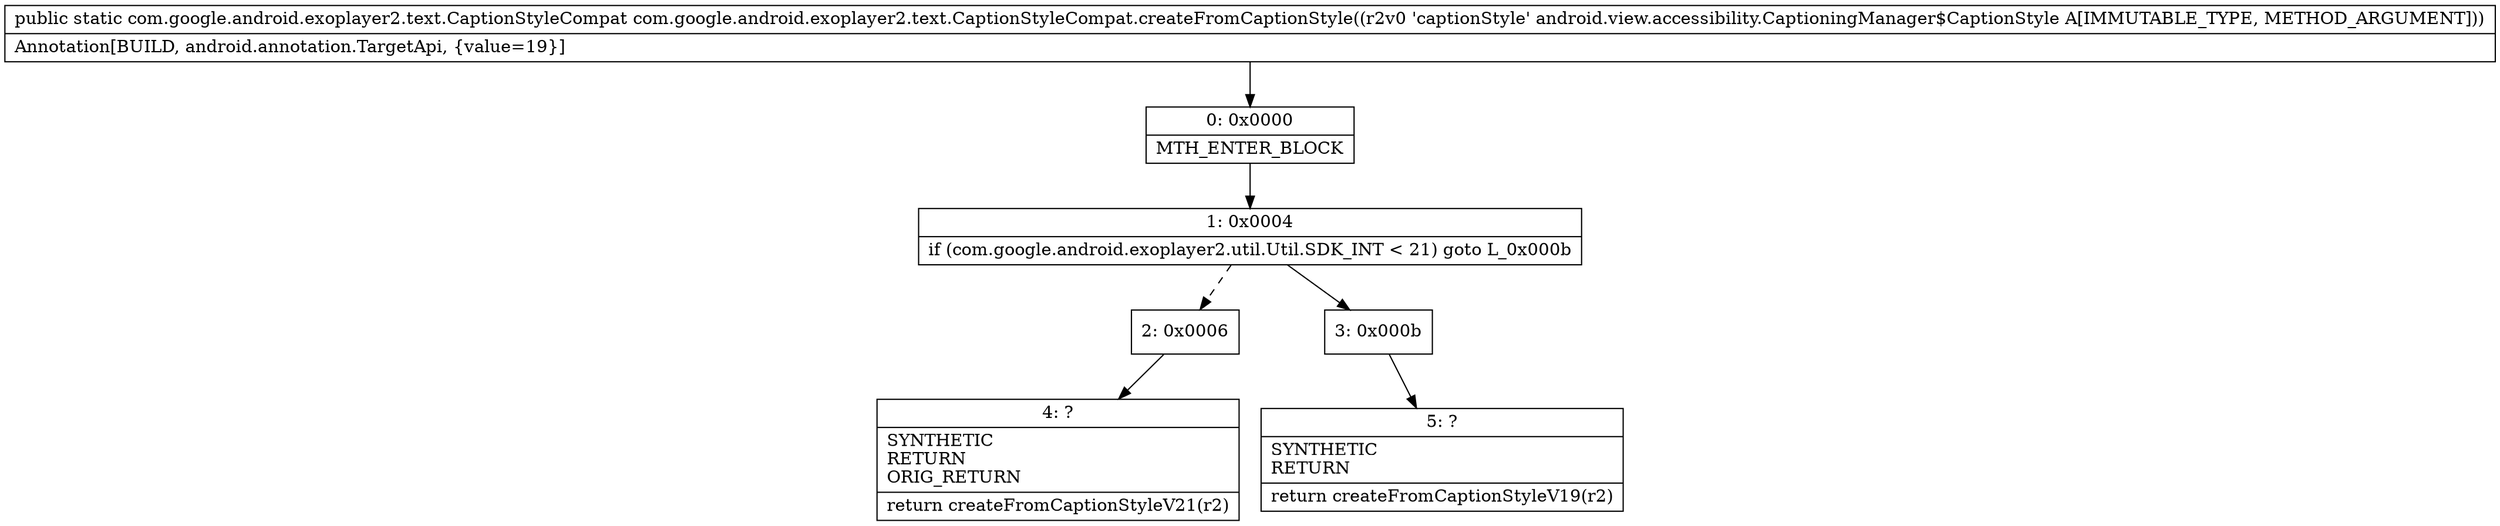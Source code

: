 digraph "CFG forcom.google.android.exoplayer2.text.CaptionStyleCompat.createFromCaptionStyle(Landroid\/view\/accessibility\/CaptioningManager$CaptionStyle;)Lcom\/google\/android\/exoplayer2\/text\/CaptionStyleCompat;" {
Node_0 [shape=record,label="{0\:\ 0x0000|MTH_ENTER_BLOCK\l}"];
Node_1 [shape=record,label="{1\:\ 0x0004|if (com.google.android.exoplayer2.util.Util.SDK_INT \< 21) goto L_0x000b\l}"];
Node_2 [shape=record,label="{2\:\ 0x0006}"];
Node_3 [shape=record,label="{3\:\ 0x000b}"];
Node_4 [shape=record,label="{4\:\ ?|SYNTHETIC\lRETURN\lORIG_RETURN\l|return createFromCaptionStyleV21(r2)\l}"];
Node_5 [shape=record,label="{5\:\ ?|SYNTHETIC\lRETURN\l|return createFromCaptionStyleV19(r2)\l}"];
MethodNode[shape=record,label="{public static com.google.android.exoplayer2.text.CaptionStyleCompat com.google.android.exoplayer2.text.CaptionStyleCompat.createFromCaptionStyle((r2v0 'captionStyle' android.view.accessibility.CaptioningManager$CaptionStyle A[IMMUTABLE_TYPE, METHOD_ARGUMENT]))  | Annotation[BUILD, android.annotation.TargetApi, \{value=19\}]\l}"];
MethodNode -> Node_0;
Node_0 -> Node_1;
Node_1 -> Node_2[style=dashed];
Node_1 -> Node_3;
Node_2 -> Node_4;
Node_3 -> Node_5;
}

